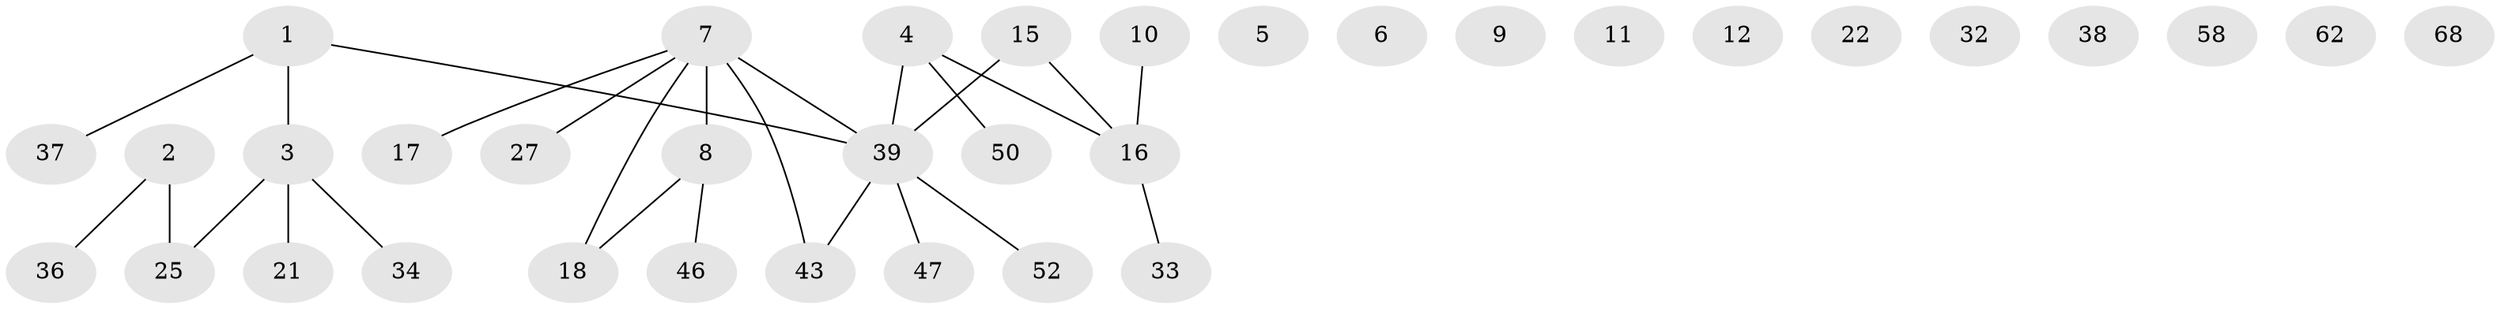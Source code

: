 // original degree distribution, {4: 0.08450704225352113, 1: 0.4084507042253521, 2: 0.22535211267605634, 0: 0.1267605633802817, 5: 0.014084507042253521, 3: 0.11267605633802817, 7: 0.028169014084507043}
// Generated by graph-tools (version 1.1) at 2025/13/03/09/25 04:13:14]
// undirected, 35 vertices, 26 edges
graph export_dot {
graph [start="1"]
  node [color=gray90,style=filled];
  1 [super="+41+35"];
  2 [super="+14"];
  3 [super="+19+26"];
  4 [super="+31"];
  5;
  6;
  7 [super="+30+13+64+67"];
  8;
  9;
  10;
  11 [super="+29"];
  12;
  15;
  16 [super="+28+55"];
  17;
  18 [super="+71+24"];
  21 [super="+57"];
  22;
  25 [super="+48"];
  27 [super="+53"];
  32;
  33;
  34;
  36;
  37 [super="+44+45+65"];
  38 [super="+42"];
  39 [super="+63"];
  43;
  46;
  47 [super="+61"];
  50;
  52;
  58;
  62;
  68;
  1 -- 37;
  1 -- 39;
  1 -- 3;
  2 -- 25;
  2 -- 36;
  3 -- 34;
  3 -- 21;
  3 -- 25;
  4 -- 16;
  4 -- 50;
  4 -- 39;
  7 -- 8 [weight=2];
  7 -- 17;
  7 -- 18;
  7 -- 43;
  7 -- 27;
  7 -- 39 [weight=2];
  8 -- 46;
  8 -- 18;
  10 -- 16;
  15 -- 16;
  15 -- 39;
  16 -- 33;
  39 -- 43;
  39 -- 47;
  39 -- 52;
}

